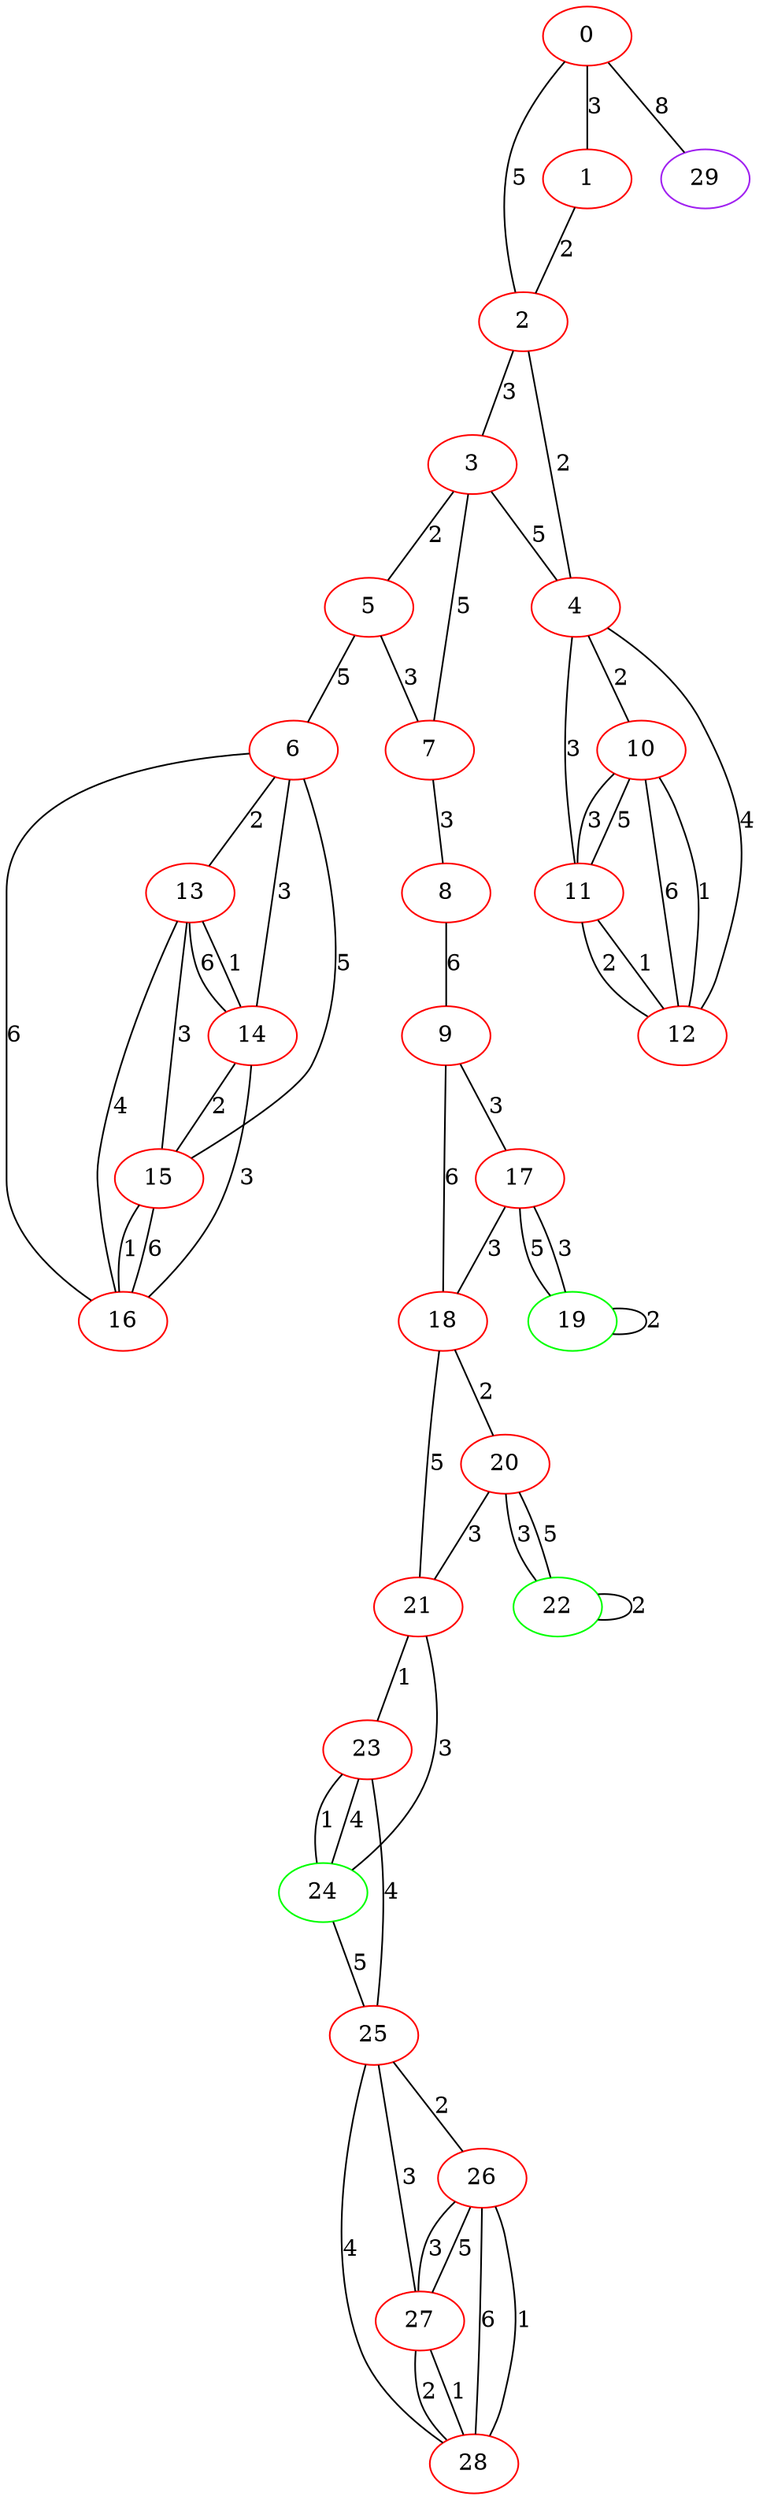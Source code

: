 graph "" {
0 [color=red, weight=1];
1 [color=red, weight=1];
2 [color=red, weight=1];
3 [color=red, weight=1];
4 [color=red, weight=1];
5 [color=red, weight=1];
6 [color=red, weight=1];
7 [color=red, weight=1];
8 [color=red, weight=1];
9 [color=red, weight=1];
10 [color=red, weight=1];
11 [color=red, weight=1];
12 [color=red, weight=1];
13 [color=red, weight=1];
14 [color=red, weight=1];
15 [color=red, weight=1];
16 [color=red, weight=1];
17 [color=red, weight=1];
18 [color=red, weight=1];
19 [color=green, weight=2];
20 [color=red, weight=1];
21 [color=red, weight=1];
22 [color=green, weight=2];
23 [color=red, weight=1];
24 [color=green, weight=2];
25 [color=red, weight=1];
26 [color=red, weight=1];
27 [color=red, weight=1];
28 [color=red, weight=1];
29 [color=purple, weight=4];
0 -- 1  [key=0, label=3];
0 -- 2  [key=0, label=5];
0 -- 29  [key=0, label=8];
1 -- 2  [key=0, label=2];
2 -- 3  [key=0, label=3];
2 -- 4  [key=0, label=2];
3 -- 4  [key=0, label=5];
3 -- 5  [key=0, label=2];
3 -- 7  [key=0, label=5];
4 -- 10  [key=0, label=2];
4 -- 11  [key=0, label=3];
4 -- 12  [key=0, label=4];
5 -- 6  [key=0, label=5];
5 -- 7  [key=0, label=3];
6 -- 16  [key=0, label=6];
6 -- 15  [key=0, label=5];
6 -- 14  [key=0, label=3];
6 -- 13  [key=0, label=2];
7 -- 8  [key=0, label=3];
8 -- 9  [key=0, label=6];
9 -- 17  [key=0, label=3];
9 -- 18  [key=0, label=6];
10 -- 12  [key=0, label=6];
10 -- 12  [key=1, label=1];
10 -- 11  [key=0, label=5];
10 -- 11  [key=1, label=3];
11 -- 12  [key=0, label=1];
11 -- 12  [key=1, label=2];
13 -- 16  [key=0, label=4];
13 -- 14  [key=0, label=6];
13 -- 14  [key=1, label=1];
13 -- 15  [key=0, label=3];
14 -- 16  [key=0, label=3];
14 -- 15  [key=0, label=2];
15 -- 16  [key=0, label=6];
15 -- 16  [key=1, label=1];
17 -- 18  [key=0, label=3];
17 -- 19  [key=0, label=3];
17 -- 19  [key=1, label=5];
18 -- 20  [key=0, label=2];
18 -- 21  [key=0, label=5];
19 -- 19  [key=0, label=2];
20 -- 21  [key=0, label=3];
20 -- 22  [key=0, label=3];
20 -- 22  [key=1, label=5];
21 -- 24  [key=0, label=3];
21 -- 23  [key=0, label=1];
22 -- 22  [key=0, label=2];
23 -- 24  [key=0, label=4];
23 -- 24  [key=1, label=1];
23 -- 25  [key=0, label=4];
24 -- 25  [key=0, label=5];
25 -- 26  [key=0, label=2];
25 -- 27  [key=0, label=3];
25 -- 28  [key=0, label=4];
26 -- 27  [key=0, label=5];
26 -- 27  [key=1, label=3];
26 -- 28  [key=0, label=6];
26 -- 28  [key=1, label=1];
27 -- 28  [key=0, label=1];
27 -- 28  [key=1, label=2];
}
